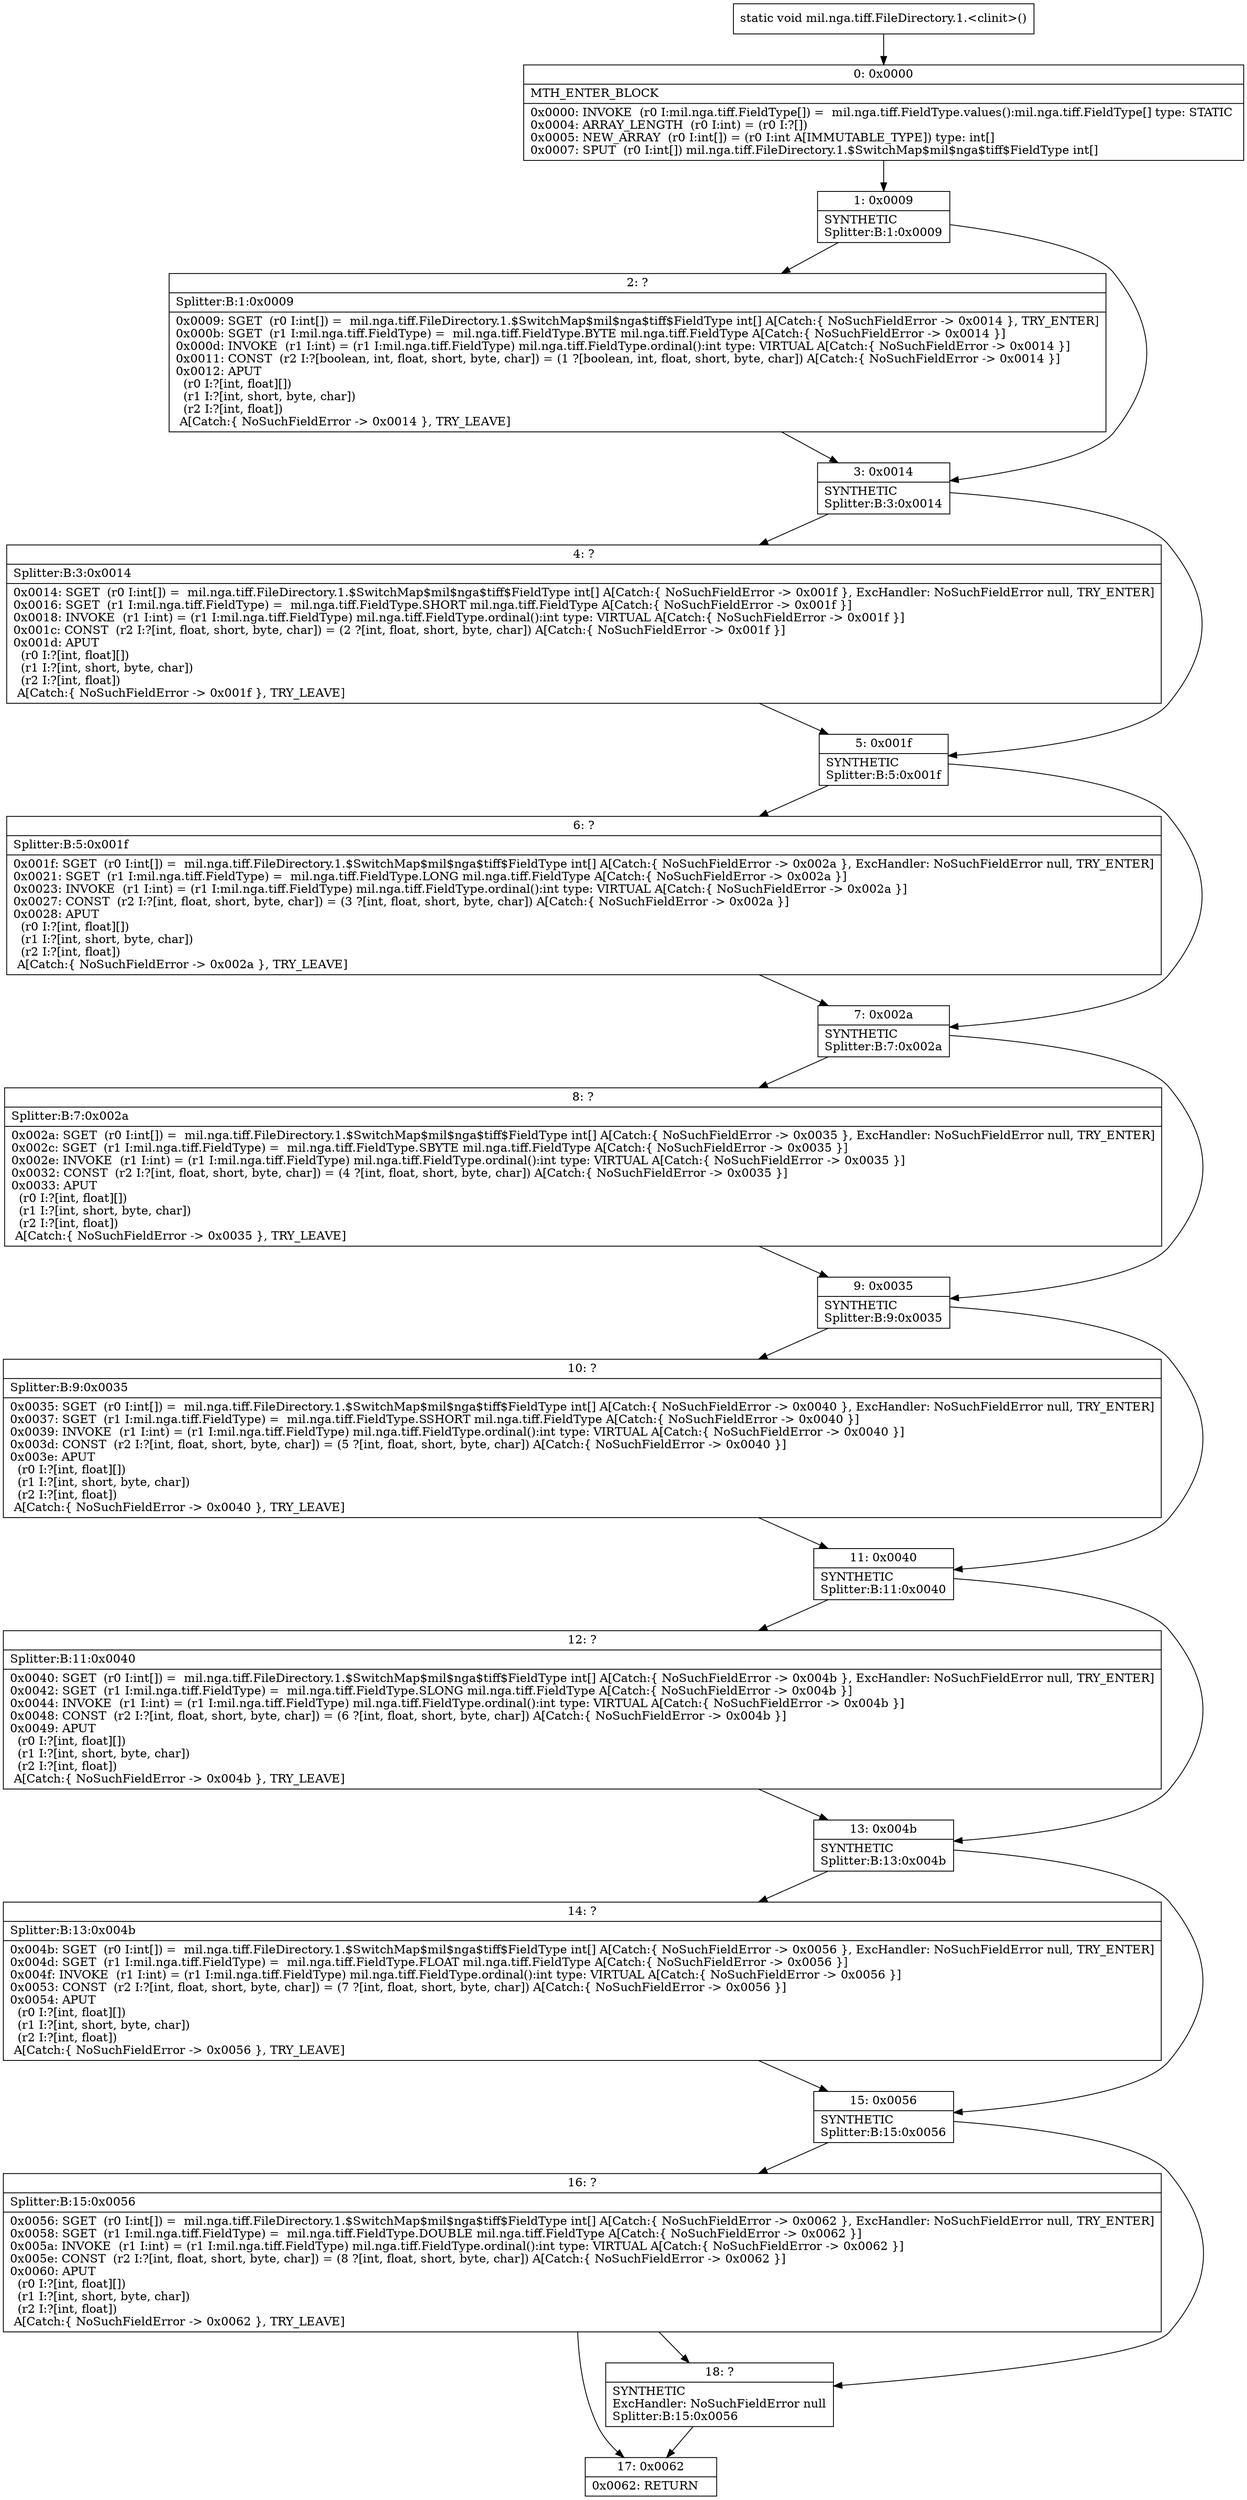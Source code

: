 digraph "CFG formil.nga.tiff.FileDirectory.1.\<clinit\>()V" {
Node_0 [shape=record,label="{0\:\ 0x0000|MTH_ENTER_BLOCK\l|0x0000: INVOKE  (r0 I:mil.nga.tiff.FieldType[]) =  mil.nga.tiff.FieldType.values():mil.nga.tiff.FieldType[] type: STATIC \l0x0004: ARRAY_LENGTH  (r0 I:int) = (r0 I:?[]) \l0x0005: NEW_ARRAY  (r0 I:int[]) = (r0 I:int A[IMMUTABLE_TYPE]) type: int[] \l0x0007: SPUT  (r0 I:int[]) mil.nga.tiff.FileDirectory.1.$SwitchMap$mil$nga$tiff$FieldType int[] \l}"];
Node_1 [shape=record,label="{1\:\ 0x0009|SYNTHETIC\lSplitter:B:1:0x0009\l}"];
Node_2 [shape=record,label="{2\:\ ?|Splitter:B:1:0x0009\l|0x0009: SGET  (r0 I:int[]) =  mil.nga.tiff.FileDirectory.1.$SwitchMap$mil$nga$tiff$FieldType int[] A[Catch:\{ NoSuchFieldError \-\> 0x0014 \}, TRY_ENTER]\l0x000b: SGET  (r1 I:mil.nga.tiff.FieldType) =  mil.nga.tiff.FieldType.BYTE mil.nga.tiff.FieldType A[Catch:\{ NoSuchFieldError \-\> 0x0014 \}]\l0x000d: INVOKE  (r1 I:int) = (r1 I:mil.nga.tiff.FieldType) mil.nga.tiff.FieldType.ordinal():int type: VIRTUAL A[Catch:\{ NoSuchFieldError \-\> 0x0014 \}]\l0x0011: CONST  (r2 I:?[boolean, int, float, short, byte, char]) = (1 ?[boolean, int, float, short, byte, char]) A[Catch:\{ NoSuchFieldError \-\> 0x0014 \}]\l0x0012: APUT  \l  (r0 I:?[int, float][])\l  (r1 I:?[int, short, byte, char])\l  (r2 I:?[int, float])\l A[Catch:\{ NoSuchFieldError \-\> 0x0014 \}, TRY_LEAVE]\l}"];
Node_3 [shape=record,label="{3\:\ 0x0014|SYNTHETIC\lSplitter:B:3:0x0014\l}"];
Node_4 [shape=record,label="{4\:\ ?|Splitter:B:3:0x0014\l|0x0014: SGET  (r0 I:int[]) =  mil.nga.tiff.FileDirectory.1.$SwitchMap$mil$nga$tiff$FieldType int[] A[Catch:\{ NoSuchFieldError \-\> 0x001f \}, ExcHandler: NoSuchFieldError null, TRY_ENTER]\l0x0016: SGET  (r1 I:mil.nga.tiff.FieldType) =  mil.nga.tiff.FieldType.SHORT mil.nga.tiff.FieldType A[Catch:\{ NoSuchFieldError \-\> 0x001f \}]\l0x0018: INVOKE  (r1 I:int) = (r1 I:mil.nga.tiff.FieldType) mil.nga.tiff.FieldType.ordinal():int type: VIRTUAL A[Catch:\{ NoSuchFieldError \-\> 0x001f \}]\l0x001c: CONST  (r2 I:?[int, float, short, byte, char]) = (2 ?[int, float, short, byte, char]) A[Catch:\{ NoSuchFieldError \-\> 0x001f \}]\l0x001d: APUT  \l  (r0 I:?[int, float][])\l  (r1 I:?[int, short, byte, char])\l  (r2 I:?[int, float])\l A[Catch:\{ NoSuchFieldError \-\> 0x001f \}, TRY_LEAVE]\l}"];
Node_5 [shape=record,label="{5\:\ 0x001f|SYNTHETIC\lSplitter:B:5:0x001f\l}"];
Node_6 [shape=record,label="{6\:\ ?|Splitter:B:5:0x001f\l|0x001f: SGET  (r0 I:int[]) =  mil.nga.tiff.FileDirectory.1.$SwitchMap$mil$nga$tiff$FieldType int[] A[Catch:\{ NoSuchFieldError \-\> 0x002a \}, ExcHandler: NoSuchFieldError null, TRY_ENTER]\l0x0021: SGET  (r1 I:mil.nga.tiff.FieldType) =  mil.nga.tiff.FieldType.LONG mil.nga.tiff.FieldType A[Catch:\{ NoSuchFieldError \-\> 0x002a \}]\l0x0023: INVOKE  (r1 I:int) = (r1 I:mil.nga.tiff.FieldType) mil.nga.tiff.FieldType.ordinal():int type: VIRTUAL A[Catch:\{ NoSuchFieldError \-\> 0x002a \}]\l0x0027: CONST  (r2 I:?[int, float, short, byte, char]) = (3 ?[int, float, short, byte, char]) A[Catch:\{ NoSuchFieldError \-\> 0x002a \}]\l0x0028: APUT  \l  (r0 I:?[int, float][])\l  (r1 I:?[int, short, byte, char])\l  (r2 I:?[int, float])\l A[Catch:\{ NoSuchFieldError \-\> 0x002a \}, TRY_LEAVE]\l}"];
Node_7 [shape=record,label="{7\:\ 0x002a|SYNTHETIC\lSplitter:B:7:0x002a\l}"];
Node_8 [shape=record,label="{8\:\ ?|Splitter:B:7:0x002a\l|0x002a: SGET  (r0 I:int[]) =  mil.nga.tiff.FileDirectory.1.$SwitchMap$mil$nga$tiff$FieldType int[] A[Catch:\{ NoSuchFieldError \-\> 0x0035 \}, ExcHandler: NoSuchFieldError null, TRY_ENTER]\l0x002c: SGET  (r1 I:mil.nga.tiff.FieldType) =  mil.nga.tiff.FieldType.SBYTE mil.nga.tiff.FieldType A[Catch:\{ NoSuchFieldError \-\> 0x0035 \}]\l0x002e: INVOKE  (r1 I:int) = (r1 I:mil.nga.tiff.FieldType) mil.nga.tiff.FieldType.ordinal():int type: VIRTUAL A[Catch:\{ NoSuchFieldError \-\> 0x0035 \}]\l0x0032: CONST  (r2 I:?[int, float, short, byte, char]) = (4 ?[int, float, short, byte, char]) A[Catch:\{ NoSuchFieldError \-\> 0x0035 \}]\l0x0033: APUT  \l  (r0 I:?[int, float][])\l  (r1 I:?[int, short, byte, char])\l  (r2 I:?[int, float])\l A[Catch:\{ NoSuchFieldError \-\> 0x0035 \}, TRY_LEAVE]\l}"];
Node_9 [shape=record,label="{9\:\ 0x0035|SYNTHETIC\lSplitter:B:9:0x0035\l}"];
Node_10 [shape=record,label="{10\:\ ?|Splitter:B:9:0x0035\l|0x0035: SGET  (r0 I:int[]) =  mil.nga.tiff.FileDirectory.1.$SwitchMap$mil$nga$tiff$FieldType int[] A[Catch:\{ NoSuchFieldError \-\> 0x0040 \}, ExcHandler: NoSuchFieldError null, TRY_ENTER]\l0x0037: SGET  (r1 I:mil.nga.tiff.FieldType) =  mil.nga.tiff.FieldType.SSHORT mil.nga.tiff.FieldType A[Catch:\{ NoSuchFieldError \-\> 0x0040 \}]\l0x0039: INVOKE  (r1 I:int) = (r1 I:mil.nga.tiff.FieldType) mil.nga.tiff.FieldType.ordinal():int type: VIRTUAL A[Catch:\{ NoSuchFieldError \-\> 0x0040 \}]\l0x003d: CONST  (r2 I:?[int, float, short, byte, char]) = (5 ?[int, float, short, byte, char]) A[Catch:\{ NoSuchFieldError \-\> 0x0040 \}]\l0x003e: APUT  \l  (r0 I:?[int, float][])\l  (r1 I:?[int, short, byte, char])\l  (r2 I:?[int, float])\l A[Catch:\{ NoSuchFieldError \-\> 0x0040 \}, TRY_LEAVE]\l}"];
Node_11 [shape=record,label="{11\:\ 0x0040|SYNTHETIC\lSplitter:B:11:0x0040\l}"];
Node_12 [shape=record,label="{12\:\ ?|Splitter:B:11:0x0040\l|0x0040: SGET  (r0 I:int[]) =  mil.nga.tiff.FileDirectory.1.$SwitchMap$mil$nga$tiff$FieldType int[] A[Catch:\{ NoSuchFieldError \-\> 0x004b \}, ExcHandler: NoSuchFieldError null, TRY_ENTER]\l0x0042: SGET  (r1 I:mil.nga.tiff.FieldType) =  mil.nga.tiff.FieldType.SLONG mil.nga.tiff.FieldType A[Catch:\{ NoSuchFieldError \-\> 0x004b \}]\l0x0044: INVOKE  (r1 I:int) = (r1 I:mil.nga.tiff.FieldType) mil.nga.tiff.FieldType.ordinal():int type: VIRTUAL A[Catch:\{ NoSuchFieldError \-\> 0x004b \}]\l0x0048: CONST  (r2 I:?[int, float, short, byte, char]) = (6 ?[int, float, short, byte, char]) A[Catch:\{ NoSuchFieldError \-\> 0x004b \}]\l0x0049: APUT  \l  (r0 I:?[int, float][])\l  (r1 I:?[int, short, byte, char])\l  (r2 I:?[int, float])\l A[Catch:\{ NoSuchFieldError \-\> 0x004b \}, TRY_LEAVE]\l}"];
Node_13 [shape=record,label="{13\:\ 0x004b|SYNTHETIC\lSplitter:B:13:0x004b\l}"];
Node_14 [shape=record,label="{14\:\ ?|Splitter:B:13:0x004b\l|0x004b: SGET  (r0 I:int[]) =  mil.nga.tiff.FileDirectory.1.$SwitchMap$mil$nga$tiff$FieldType int[] A[Catch:\{ NoSuchFieldError \-\> 0x0056 \}, ExcHandler: NoSuchFieldError null, TRY_ENTER]\l0x004d: SGET  (r1 I:mil.nga.tiff.FieldType) =  mil.nga.tiff.FieldType.FLOAT mil.nga.tiff.FieldType A[Catch:\{ NoSuchFieldError \-\> 0x0056 \}]\l0x004f: INVOKE  (r1 I:int) = (r1 I:mil.nga.tiff.FieldType) mil.nga.tiff.FieldType.ordinal():int type: VIRTUAL A[Catch:\{ NoSuchFieldError \-\> 0x0056 \}]\l0x0053: CONST  (r2 I:?[int, float, short, byte, char]) = (7 ?[int, float, short, byte, char]) A[Catch:\{ NoSuchFieldError \-\> 0x0056 \}]\l0x0054: APUT  \l  (r0 I:?[int, float][])\l  (r1 I:?[int, short, byte, char])\l  (r2 I:?[int, float])\l A[Catch:\{ NoSuchFieldError \-\> 0x0056 \}, TRY_LEAVE]\l}"];
Node_15 [shape=record,label="{15\:\ 0x0056|SYNTHETIC\lSplitter:B:15:0x0056\l}"];
Node_16 [shape=record,label="{16\:\ ?|Splitter:B:15:0x0056\l|0x0056: SGET  (r0 I:int[]) =  mil.nga.tiff.FileDirectory.1.$SwitchMap$mil$nga$tiff$FieldType int[] A[Catch:\{ NoSuchFieldError \-\> 0x0062 \}, ExcHandler: NoSuchFieldError null, TRY_ENTER]\l0x0058: SGET  (r1 I:mil.nga.tiff.FieldType) =  mil.nga.tiff.FieldType.DOUBLE mil.nga.tiff.FieldType A[Catch:\{ NoSuchFieldError \-\> 0x0062 \}]\l0x005a: INVOKE  (r1 I:int) = (r1 I:mil.nga.tiff.FieldType) mil.nga.tiff.FieldType.ordinal():int type: VIRTUAL A[Catch:\{ NoSuchFieldError \-\> 0x0062 \}]\l0x005e: CONST  (r2 I:?[int, float, short, byte, char]) = (8 ?[int, float, short, byte, char]) A[Catch:\{ NoSuchFieldError \-\> 0x0062 \}]\l0x0060: APUT  \l  (r0 I:?[int, float][])\l  (r1 I:?[int, short, byte, char])\l  (r2 I:?[int, float])\l A[Catch:\{ NoSuchFieldError \-\> 0x0062 \}, TRY_LEAVE]\l}"];
Node_17 [shape=record,label="{17\:\ 0x0062|0x0062: RETURN   \l}"];
Node_18 [shape=record,label="{18\:\ ?|SYNTHETIC\lExcHandler: NoSuchFieldError null\lSplitter:B:15:0x0056\l}"];
MethodNode[shape=record,label="{static void mil.nga.tiff.FileDirectory.1.\<clinit\>() }"];
MethodNode -> Node_0;
Node_0 -> Node_1;
Node_1 -> Node_2;
Node_1 -> Node_3;
Node_2 -> Node_3;
Node_3 -> Node_4;
Node_3 -> Node_5;
Node_4 -> Node_5;
Node_5 -> Node_6;
Node_5 -> Node_7;
Node_6 -> Node_7;
Node_7 -> Node_8;
Node_7 -> Node_9;
Node_8 -> Node_9;
Node_9 -> Node_10;
Node_9 -> Node_11;
Node_10 -> Node_11;
Node_11 -> Node_12;
Node_11 -> Node_13;
Node_12 -> Node_13;
Node_13 -> Node_14;
Node_13 -> Node_15;
Node_14 -> Node_15;
Node_15 -> Node_16;
Node_15 -> Node_18;
Node_16 -> Node_17;
Node_16 -> Node_18;
Node_18 -> Node_17;
}

